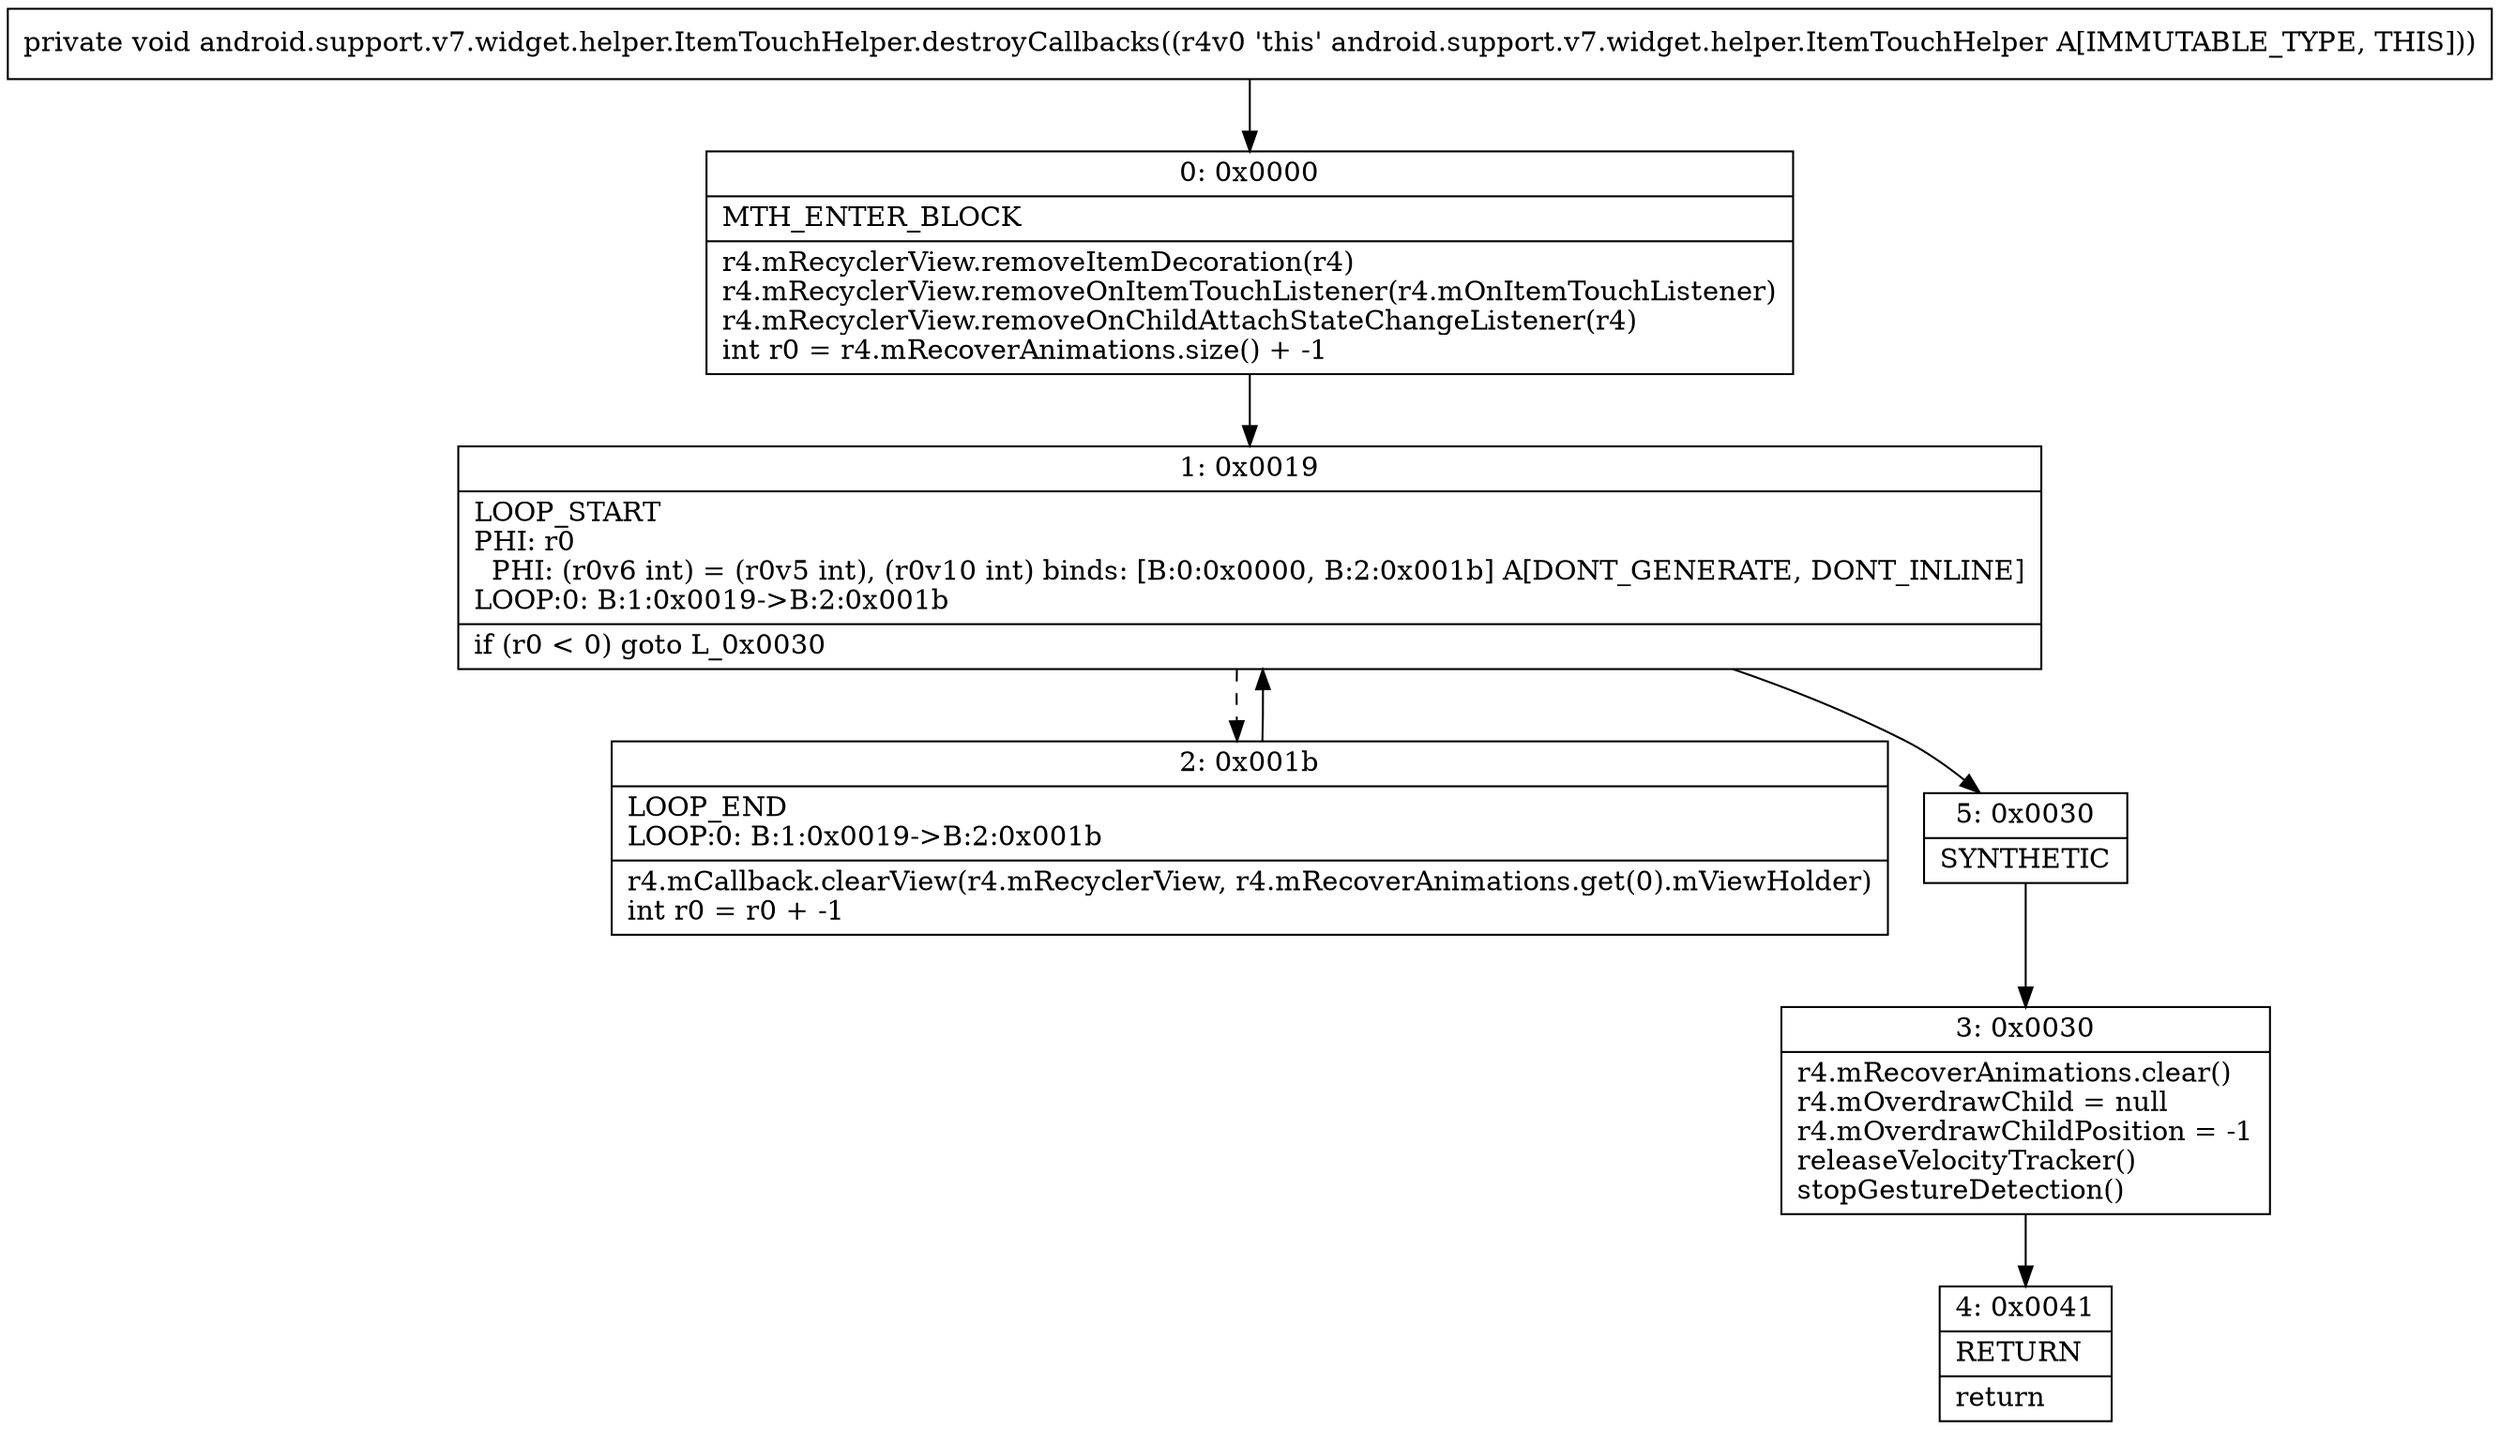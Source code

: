 digraph "CFG forandroid.support.v7.widget.helper.ItemTouchHelper.destroyCallbacks()V" {
Node_0 [shape=record,label="{0\:\ 0x0000|MTH_ENTER_BLOCK\l|r4.mRecyclerView.removeItemDecoration(r4)\lr4.mRecyclerView.removeOnItemTouchListener(r4.mOnItemTouchListener)\lr4.mRecyclerView.removeOnChildAttachStateChangeListener(r4)\lint r0 = r4.mRecoverAnimations.size() + \-1\l}"];
Node_1 [shape=record,label="{1\:\ 0x0019|LOOP_START\lPHI: r0 \l  PHI: (r0v6 int) = (r0v5 int), (r0v10 int) binds: [B:0:0x0000, B:2:0x001b] A[DONT_GENERATE, DONT_INLINE]\lLOOP:0: B:1:0x0019\-\>B:2:0x001b\l|if (r0 \< 0) goto L_0x0030\l}"];
Node_2 [shape=record,label="{2\:\ 0x001b|LOOP_END\lLOOP:0: B:1:0x0019\-\>B:2:0x001b\l|r4.mCallback.clearView(r4.mRecyclerView, r4.mRecoverAnimations.get(0).mViewHolder)\lint r0 = r0 + \-1\l}"];
Node_3 [shape=record,label="{3\:\ 0x0030|r4.mRecoverAnimations.clear()\lr4.mOverdrawChild = null\lr4.mOverdrawChildPosition = \-1\lreleaseVelocityTracker()\lstopGestureDetection()\l}"];
Node_4 [shape=record,label="{4\:\ 0x0041|RETURN\l|return\l}"];
Node_5 [shape=record,label="{5\:\ 0x0030|SYNTHETIC\l}"];
MethodNode[shape=record,label="{private void android.support.v7.widget.helper.ItemTouchHelper.destroyCallbacks((r4v0 'this' android.support.v7.widget.helper.ItemTouchHelper A[IMMUTABLE_TYPE, THIS])) }"];
MethodNode -> Node_0;
Node_0 -> Node_1;
Node_1 -> Node_2[style=dashed];
Node_1 -> Node_5;
Node_2 -> Node_1;
Node_3 -> Node_4;
Node_5 -> Node_3;
}

